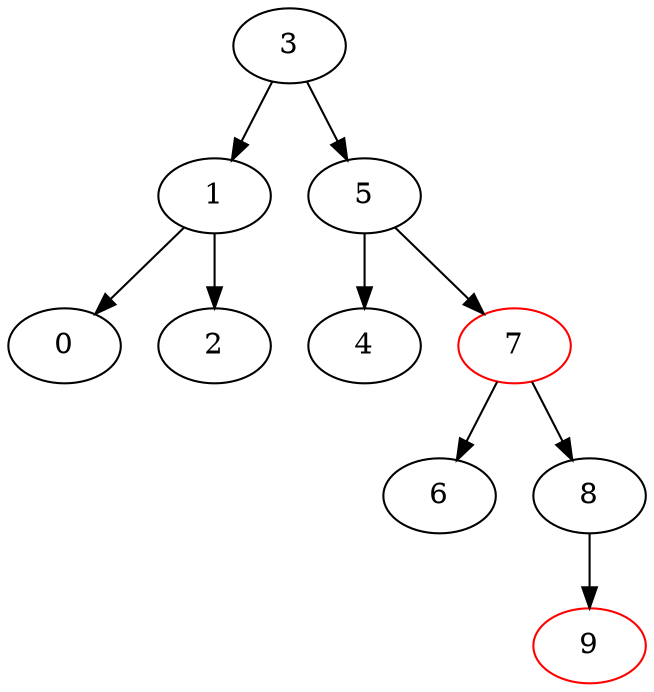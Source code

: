 digraph myGraph{
3[color=black]
1[color=black]
0[color=black]
2[color=black]
5[color=black]
4[color=black]
7[color=red]
6[color=black]
8[color=black]
9[color=red]
3->1
1->0
1->2
3->5
5->4
5->7
7->6
7->8
8->9
}
